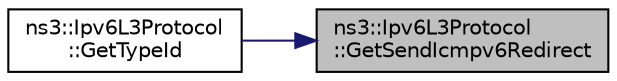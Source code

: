 digraph "ns3::Ipv6L3Protocol::GetSendIcmpv6Redirect"
{
 // LATEX_PDF_SIZE
  edge [fontname="Helvetica",fontsize="10",labelfontname="Helvetica",labelfontsize="10"];
  node [fontname="Helvetica",fontsize="10",shape=record];
  rankdir="RL";
  Node1 [label="ns3::Ipv6L3Protocol\l::GetSendIcmpv6Redirect",height=0.2,width=0.4,color="black", fillcolor="grey75", style="filled", fontcolor="black",tooltip="Get the ICMPv6 Redirect sending state."];
  Node1 -> Node2 [dir="back",color="midnightblue",fontsize="10",style="solid",fontname="Helvetica"];
  Node2 [label="ns3::Ipv6L3Protocol\l::GetTypeId",height=0.2,width=0.4,color="black", fillcolor="white", style="filled",URL="$classns3_1_1_ipv6_l3_protocol.html#afb1b9affe13b7f2c4ccc0923fa291e11",tooltip="Get the type ID of this class."];
}
